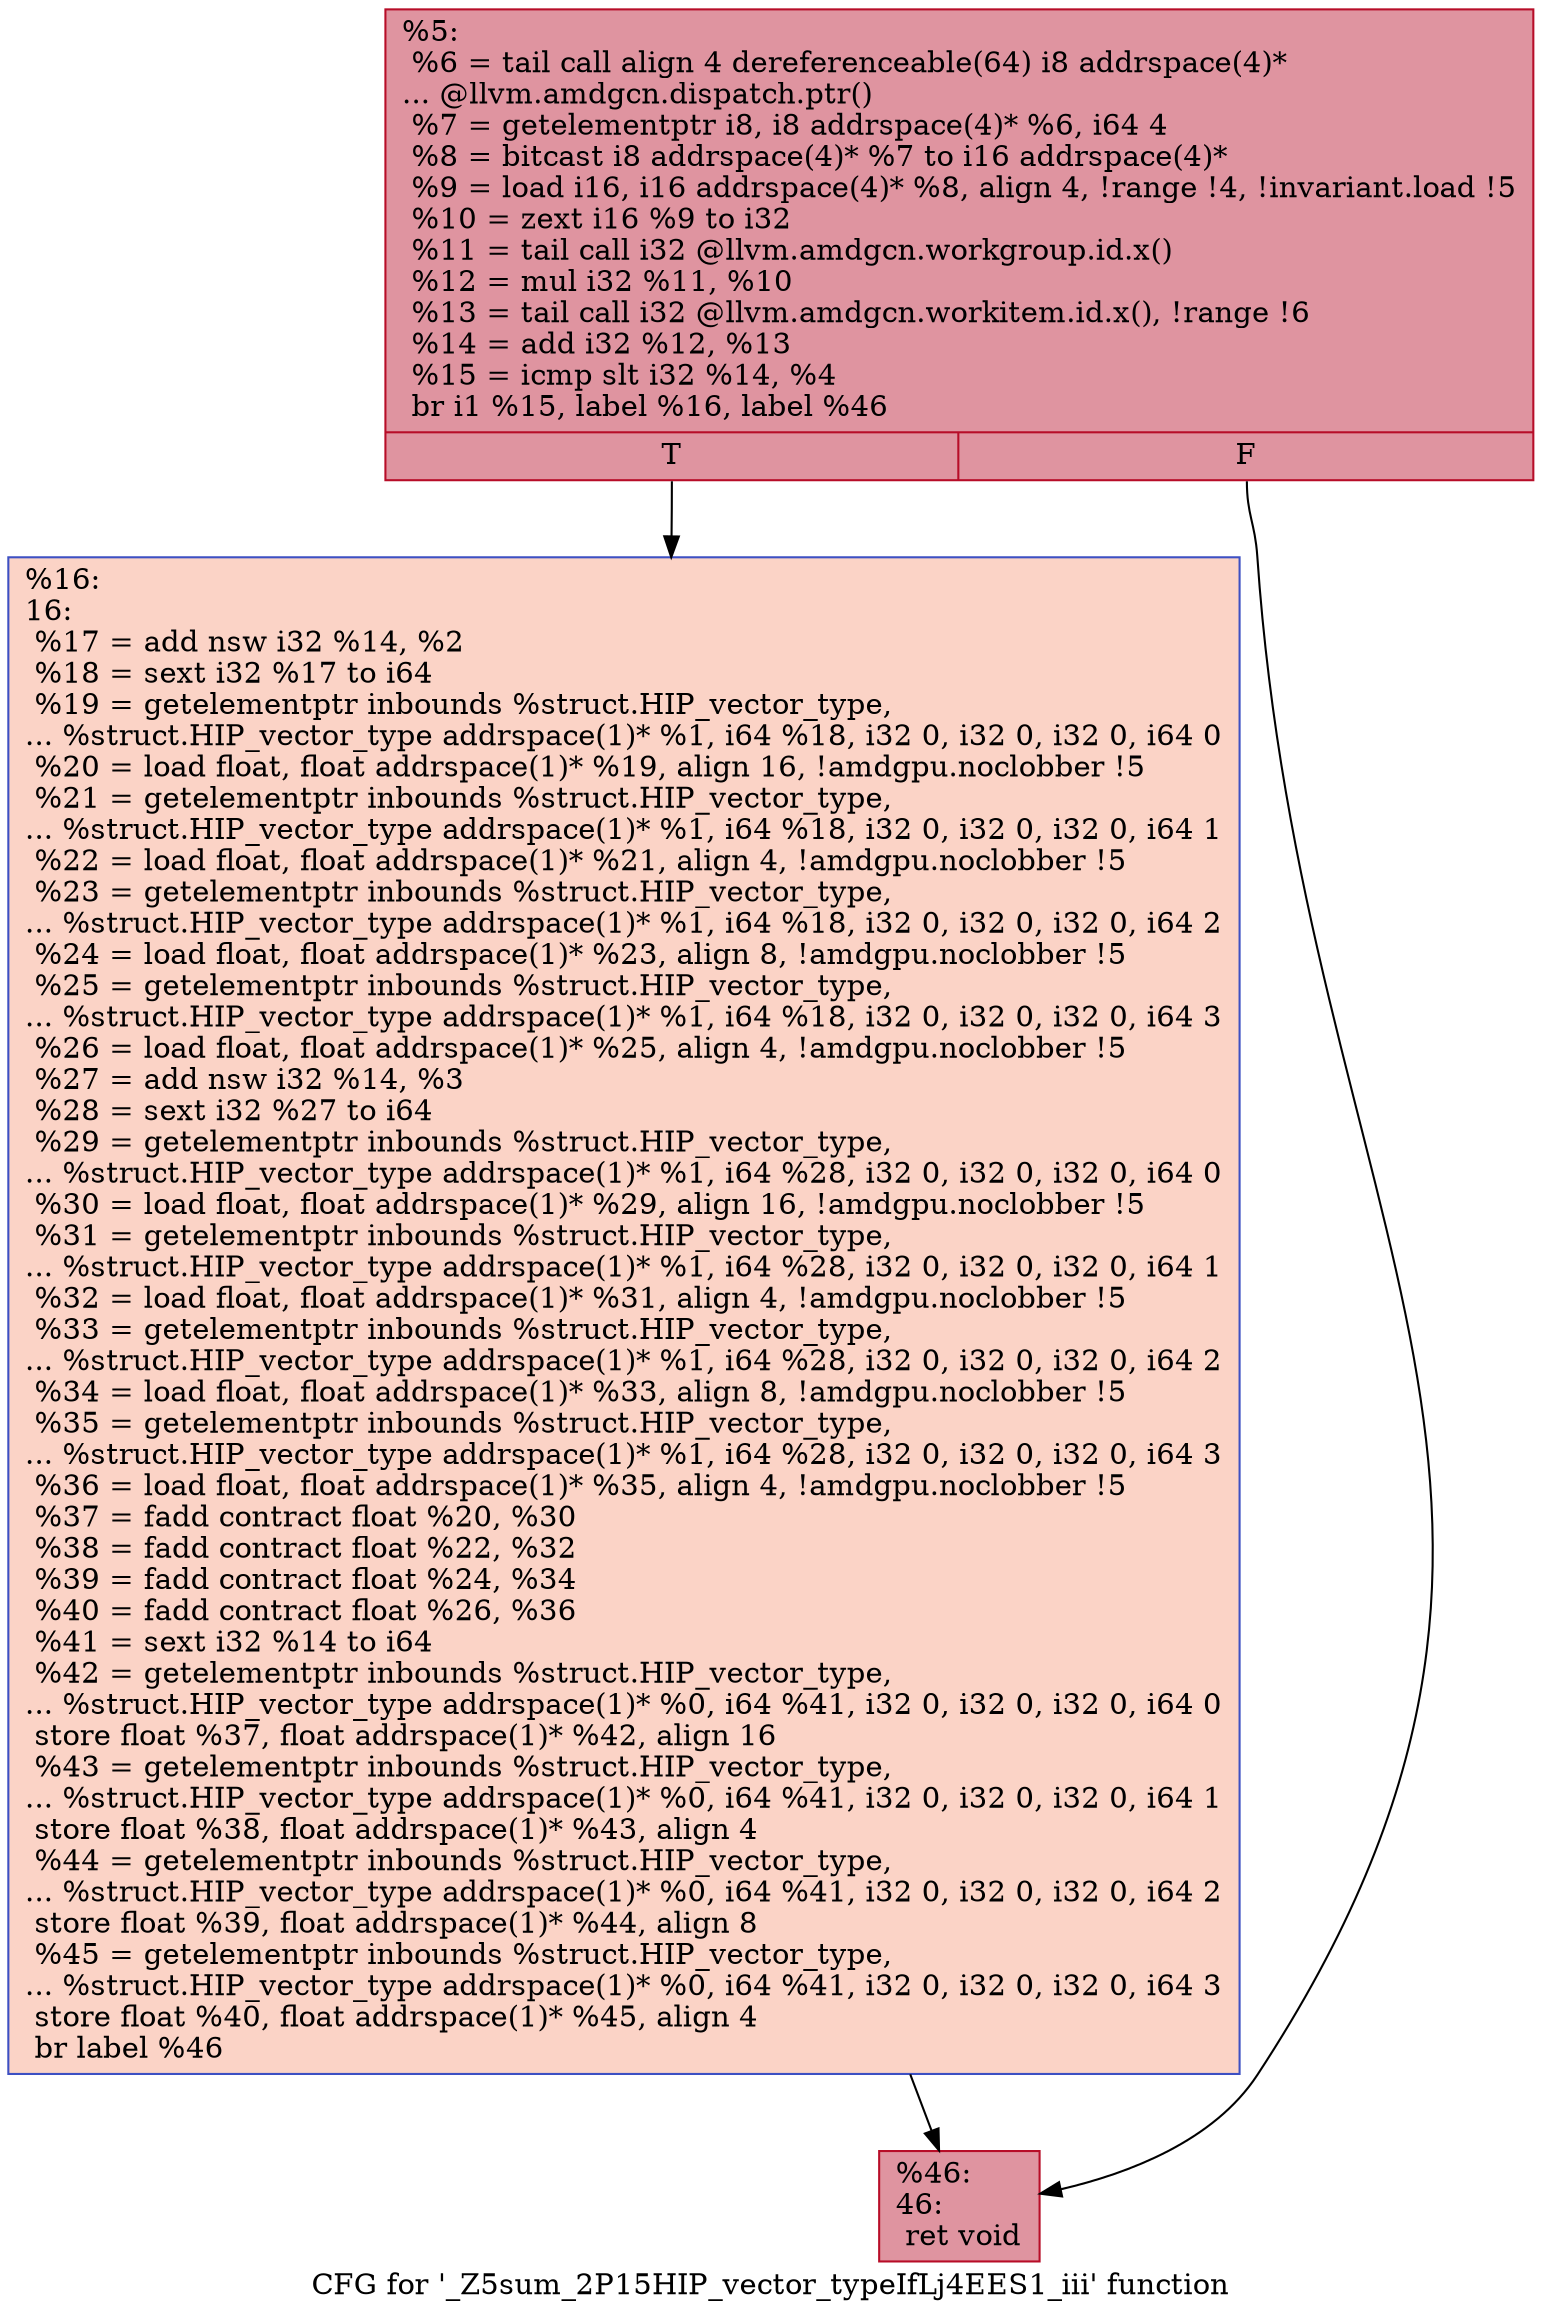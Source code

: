 digraph "CFG for '_Z5sum_2P15HIP_vector_typeIfLj4EES1_iii' function" {
	label="CFG for '_Z5sum_2P15HIP_vector_typeIfLj4EES1_iii' function";

	Node0x4e0b500 [shape=record,color="#b70d28ff", style=filled, fillcolor="#b70d2870",label="{%5:\l  %6 = tail call align 4 dereferenceable(64) i8 addrspace(4)*\l... @llvm.amdgcn.dispatch.ptr()\l  %7 = getelementptr i8, i8 addrspace(4)* %6, i64 4\l  %8 = bitcast i8 addrspace(4)* %7 to i16 addrspace(4)*\l  %9 = load i16, i16 addrspace(4)* %8, align 4, !range !4, !invariant.load !5\l  %10 = zext i16 %9 to i32\l  %11 = tail call i32 @llvm.amdgcn.workgroup.id.x()\l  %12 = mul i32 %11, %10\l  %13 = tail call i32 @llvm.amdgcn.workitem.id.x(), !range !6\l  %14 = add i32 %12, %13\l  %15 = icmp slt i32 %14, %4\l  br i1 %15, label %16, label %46\l|{<s0>T|<s1>F}}"];
	Node0x4e0b500:s0 -> Node0x4e0e120;
	Node0x4e0b500:s1 -> Node0x4e0e1b0;
	Node0x4e0e120 [shape=record,color="#3d50c3ff", style=filled, fillcolor="#f59c7d70",label="{%16:\l16:                                               \l  %17 = add nsw i32 %14, %2\l  %18 = sext i32 %17 to i64\l  %19 = getelementptr inbounds %struct.HIP_vector_type,\l... %struct.HIP_vector_type addrspace(1)* %1, i64 %18, i32 0, i32 0, i32 0, i64 0\l  %20 = load float, float addrspace(1)* %19, align 16, !amdgpu.noclobber !5\l  %21 = getelementptr inbounds %struct.HIP_vector_type,\l... %struct.HIP_vector_type addrspace(1)* %1, i64 %18, i32 0, i32 0, i32 0, i64 1\l  %22 = load float, float addrspace(1)* %21, align 4, !amdgpu.noclobber !5\l  %23 = getelementptr inbounds %struct.HIP_vector_type,\l... %struct.HIP_vector_type addrspace(1)* %1, i64 %18, i32 0, i32 0, i32 0, i64 2\l  %24 = load float, float addrspace(1)* %23, align 8, !amdgpu.noclobber !5\l  %25 = getelementptr inbounds %struct.HIP_vector_type,\l... %struct.HIP_vector_type addrspace(1)* %1, i64 %18, i32 0, i32 0, i32 0, i64 3\l  %26 = load float, float addrspace(1)* %25, align 4, !amdgpu.noclobber !5\l  %27 = add nsw i32 %14, %3\l  %28 = sext i32 %27 to i64\l  %29 = getelementptr inbounds %struct.HIP_vector_type,\l... %struct.HIP_vector_type addrspace(1)* %1, i64 %28, i32 0, i32 0, i32 0, i64 0\l  %30 = load float, float addrspace(1)* %29, align 16, !amdgpu.noclobber !5\l  %31 = getelementptr inbounds %struct.HIP_vector_type,\l... %struct.HIP_vector_type addrspace(1)* %1, i64 %28, i32 0, i32 0, i32 0, i64 1\l  %32 = load float, float addrspace(1)* %31, align 4, !amdgpu.noclobber !5\l  %33 = getelementptr inbounds %struct.HIP_vector_type,\l... %struct.HIP_vector_type addrspace(1)* %1, i64 %28, i32 0, i32 0, i32 0, i64 2\l  %34 = load float, float addrspace(1)* %33, align 8, !amdgpu.noclobber !5\l  %35 = getelementptr inbounds %struct.HIP_vector_type,\l... %struct.HIP_vector_type addrspace(1)* %1, i64 %28, i32 0, i32 0, i32 0, i64 3\l  %36 = load float, float addrspace(1)* %35, align 4, !amdgpu.noclobber !5\l  %37 = fadd contract float %20, %30\l  %38 = fadd contract float %22, %32\l  %39 = fadd contract float %24, %34\l  %40 = fadd contract float %26, %36\l  %41 = sext i32 %14 to i64\l  %42 = getelementptr inbounds %struct.HIP_vector_type,\l... %struct.HIP_vector_type addrspace(1)* %0, i64 %41, i32 0, i32 0, i32 0, i64 0\l  store float %37, float addrspace(1)* %42, align 16\l  %43 = getelementptr inbounds %struct.HIP_vector_type,\l... %struct.HIP_vector_type addrspace(1)* %0, i64 %41, i32 0, i32 0, i32 0, i64 1\l  store float %38, float addrspace(1)* %43, align 4\l  %44 = getelementptr inbounds %struct.HIP_vector_type,\l... %struct.HIP_vector_type addrspace(1)* %0, i64 %41, i32 0, i32 0, i32 0, i64 2\l  store float %39, float addrspace(1)* %44, align 8\l  %45 = getelementptr inbounds %struct.HIP_vector_type,\l... %struct.HIP_vector_type addrspace(1)* %0, i64 %41, i32 0, i32 0, i32 0, i64 3\l  store float %40, float addrspace(1)* %45, align 4\l  br label %46\l}"];
	Node0x4e0e120 -> Node0x4e0e1b0;
	Node0x4e0e1b0 [shape=record,color="#b70d28ff", style=filled, fillcolor="#b70d2870",label="{%46:\l46:                                               \l  ret void\l}"];
}
